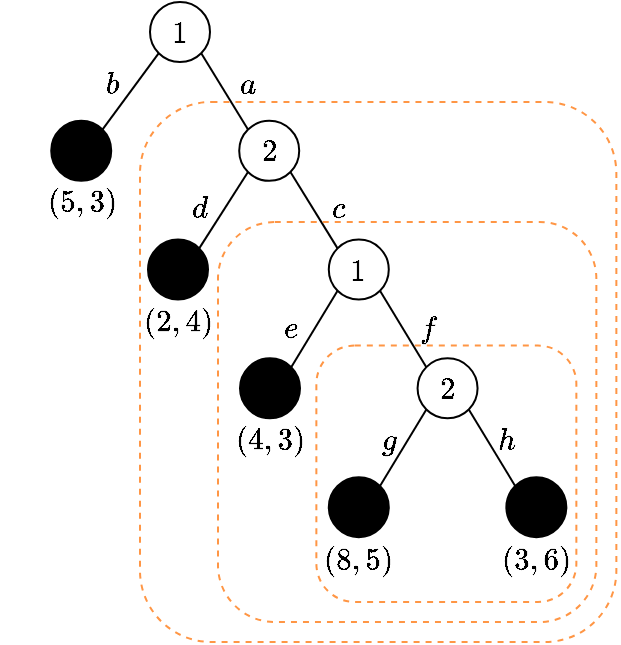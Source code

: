 <mxfile version="17.4.2" type="device"><diagram id="wQHdMLyRQ1geU2THR_3M" name="第 1 页"><mxGraphModel dx="506" dy="336" grid="1" gridSize="10" guides="1" tooltips="1" connect="1" arrows="1" fold="1" page="1" pageScale="1" pageWidth="827" pageHeight="1169" math="1" shadow="0"><root><mxCell id="0"/><mxCell id="1" parent="0"/><mxCell id="0eP3NdNEUaRa4jnIx_7c-20" value="\(1\)" style="ellipse;whiteSpace=wrap;html=1;aspect=fixed;fontFamily=宋体;fontSize=15;" vertex="1" parent="1"><mxGeometry x="254.393" y="188.787" width="30" height="30" as="geometry"/></mxCell><mxCell id="0eP3NdNEUaRa4jnIx_7c-21" value="" style="endArrow=none;html=1;rounded=0;fontSize=15;entryX=0;entryY=1;entryDx=0;entryDy=0;exitX=1;exitY=0;exitDx=0;exitDy=0;fontFamily=宋体;" edge="1" target="0eP3NdNEUaRa4jnIx_7c-20" parent="1" source="0eP3NdNEUaRa4jnIx_7c-25"><mxGeometry width="50" height="50" relative="1" as="geometry"><mxPoint x="225.0" y="263.18" as="sourcePoint"/><mxPoint x="239.393" y="208.787" as="targetPoint"/></mxGeometry></mxCell><mxCell id="0eP3NdNEUaRa4jnIx_7c-22" value="\(e\)" style="text;html=1;align=center;verticalAlign=middle;resizable=0;points=[];autosize=1;strokeColor=none;fillColor=none;fontSize=15;fontFamily=宋体;" vertex="1" parent="1"><mxGeometry x="210.003" y="221.787" width="50" height="20" as="geometry"/></mxCell><mxCell id="0eP3NdNEUaRa4jnIx_7c-23" value="" style="endArrow=none;html=1;rounded=0;fontSize=15;entryX=1;entryY=1;entryDx=0;entryDy=0;exitX=0;exitY=0;exitDx=0;exitDy=0;fontFamily=宋体;" edge="1" target="0eP3NdNEUaRa4jnIx_7c-20" parent="1" source="0eP3NdNEUaRa4jnIx_7c-27"><mxGeometry width="50" height="50" relative="1" as="geometry"><mxPoint x="313.787" y="263.18" as="sourcePoint"/><mxPoint x="273.787" y="224.393" as="targetPoint"/></mxGeometry></mxCell><mxCell id="0eP3NdNEUaRa4jnIx_7c-24" value="\(f\)" style="text;html=1;align=center;verticalAlign=middle;resizable=0;points=[];autosize=1;strokeColor=none;fillColor=none;fontSize=15;fontFamily=宋体;" vertex="1" parent="1"><mxGeometry x="278.783" y="221.787" width="50" height="20" as="geometry"/></mxCell><mxCell id="0eP3NdNEUaRa4jnIx_7c-25" value="" style="ellipse;whiteSpace=wrap;html=1;aspect=fixed;fontFamily=宋体;fontSize=15;fillColor=#000000;" vertex="1" parent="1"><mxGeometry x="210.0" y="248.18" width="30" height="30" as="geometry"/></mxCell><mxCell id="0eP3NdNEUaRa4jnIx_7c-26" value="\((4,3)\)" style="text;html=1;align=center;verticalAlign=middle;resizable=0;points=[];autosize=1;strokeColor=none;fillColor=none;fontSize=15;fontFamily=宋体;" vertex="1" parent="1"><mxGeometry x="185.0" y="278.18" width="80" height="20" as="geometry"/></mxCell><mxCell id="0eP3NdNEUaRa4jnIx_7c-27" value="\(2\)" style="ellipse;whiteSpace=wrap;html=1;aspect=fixed;fontFamily=宋体;fontSize=15;" vertex="1" parent="1"><mxGeometry x="298.787" y="248.18" width="30" height="30" as="geometry"/></mxCell><mxCell id="0eP3NdNEUaRa4jnIx_7c-28" value="" style="endArrow=none;html=1;rounded=0;fontSize=15;entryX=0;entryY=1;entryDx=0;entryDy=0;exitX=1;exitY=0;exitDx=0;exitDy=0;fontFamily=宋体;" edge="1" target="0eP3NdNEUaRa4jnIx_7c-27" parent="1" source="0eP3NdNEUaRa4jnIx_7c-32"><mxGeometry width="50" height="50" relative="1" as="geometry"><mxPoint x="269.393" y="322.574" as="sourcePoint"/><mxPoint x="283.787" y="268.18" as="targetPoint"/></mxGeometry></mxCell><mxCell id="0eP3NdNEUaRa4jnIx_7c-29" value="\(g\)" style="text;html=1;align=center;verticalAlign=middle;resizable=0;points=[];autosize=1;strokeColor=none;fillColor=none;fontSize=15;fontFamily=宋体;" vertex="1" parent="1"><mxGeometry x="259.397" y="278.18" width="50" height="20" as="geometry"/></mxCell><mxCell id="0eP3NdNEUaRa4jnIx_7c-30" value="" style="endArrow=none;html=1;rounded=0;fontSize=15;entryX=1;entryY=1;entryDx=0;entryDy=0;exitX=0;exitY=0;exitDx=0;exitDy=0;fontFamily=宋体;" edge="1" target="0eP3NdNEUaRa4jnIx_7c-27" parent="1" source="0eP3NdNEUaRa4jnIx_7c-34"><mxGeometry width="50" height="50" relative="1" as="geometry"><mxPoint x="358.18" y="322.574" as="sourcePoint"/><mxPoint x="318.18" y="283.787" as="targetPoint"/></mxGeometry></mxCell><mxCell id="0eP3NdNEUaRa4jnIx_7c-31" value="\(h\)" style="text;html=1;align=center;verticalAlign=middle;resizable=0;points=[];autosize=1;strokeColor=none;fillColor=none;fontSize=15;fontFamily=宋体;" vertex="1" parent="1"><mxGeometry x="318.177" y="278.18" width="50" height="20" as="geometry"/></mxCell><mxCell id="0eP3NdNEUaRa4jnIx_7c-32" value="" style="ellipse;whiteSpace=wrap;html=1;aspect=fixed;fontFamily=宋体;fontSize=15;fillColor=#000000;" vertex="1" parent="1"><mxGeometry x="254.393" y="307.574" width="30" height="30" as="geometry"/></mxCell><mxCell id="0eP3NdNEUaRa4jnIx_7c-33" value="\((8,5)\)" style="text;html=1;align=center;verticalAlign=middle;resizable=0;points=[];autosize=1;strokeColor=none;fillColor=none;fontSize=15;fontFamily=宋体;" vertex="1" parent="1"><mxGeometry x="229.393" y="337.574" width="80" height="20" as="geometry"/></mxCell><mxCell id="0eP3NdNEUaRa4jnIx_7c-34" value="" style="ellipse;whiteSpace=wrap;html=1;aspect=fixed;fontFamily=宋体;fontSize=15;fillColor=#000000;" vertex="1" parent="1"><mxGeometry x="343.18" y="307.574" width="30" height="30" as="geometry"/></mxCell><mxCell id="0eP3NdNEUaRa4jnIx_7c-35" value="\((3,6)\)" style="text;html=1;align=center;verticalAlign=middle;resizable=0;points=[];autosize=1;strokeColor=none;fillColor=none;fontSize=15;fontFamily=宋体;" vertex="1" parent="1"><mxGeometry x="318.18" y="337.574" width="80" height="20" as="geometry"/></mxCell><mxCell id="0eP3NdNEUaRa4jnIx_7c-36" value="" style="rounded=1;whiteSpace=wrap;html=1;dashed=1;fillColor=none;strokeColor=#FF9645;" vertex="1" parent="1"><mxGeometry x="248.18" y="241.79" width="130" height="128.21" as="geometry"/></mxCell><mxCell id="0eP3NdNEUaRa4jnIx_7c-8" value="\(2\)" style="ellipse;whiteSpace=wrap;html=1;aspect=fixed;fontFamily=宋体;fontSize=15;" vertex="1" parent="1"><mxGeometry x="209.607" y="129.393" width="30" height="30" as="geometry"/></mxCell><mxCell id="0eP3NdNEUaRa4jnIx_7c-9" value="" style="endArrow=none;html=1;rounded=0;fontSize=15;entryX=0;entryY=1;entryDx=0;entryDy=0;exitX=1;exitY=0;exitDx=0;exitDy=0;fontFamily=宋体;" edge="1" target="0eP3NdNEUaRa4jnIx_7c-8" parent="1" source="0eP3NdNEUaRa4jnIx_7c-13"><mxGeometry width="50" height="50" relative="1" as="geometry"><mxPoint x="180.213" y="203.787" as="sourcePoint"/><mxPoint x="194.607" y="149.393" as="targetPoint"/></mxGeometry></mxCell><mxCell id="0eP3NdNEUaRa4jnIx_7c-10" value="\(d\)" style="text;html=1;align=center;verticalAlign=middle;resizable=0;points=[];autosize=1;strokeColor=none;fillColor=none;fontSize=15;fontFamily=宋体;" vertex="1" parent="1"><mxGeometry x="165.217" y="162.393" width="50" height="20" as="geometry"/></mxCell><mxCell id="0eP3NdNEUaRa4jnIx_7c-11" value="" style="endArrow=none;html=1;rounded=0;fontSize=15;entryX=1;entryY=1;entryDx=0;entryDy=0;exitX=0;exitY=0;exitDx=0;exitDy=0;fontFamily=宋体;" edge="1" target="0eP3NdNEUaRa4jnIx_7c-8" parent="1" source="0eP3NdNEUaRa4jnIx_7c-20"><mxGeometry width="50" height="50" relative="1" as="geometry"><mxPoint x="269.0" y="203.787" as="sourcePoint"/><mxPoint x="229.0" y="165.0" as="targetPoint"/></mxGeometry></mxCell><mxCell id="0eP3NdNEUaRa4jnIx_7c-12" value="\(c\)" style="text;html=1;align=center;verticalAlign=middle;resizable=0;points=[];autosize=1;strokeColor=none;fillColor=none;fontSize=15;fontFamily=宋体;" vertex="1" parent="1"><mxGeometry x="233.997" y="162.393" width="50" height="20" as="geometry"/></mxCell><mxCell id="0eP3NdNEUaRa4jnIx_7c-13" value="" style="ellipse;whiteSpace=wrap;html=1;aspect=fixed;fontFamily=宋体;fontSize=15;fillColor=#000000;" vertex="1" parent="1"><mxGeometry x="164.0" y="188.787" width="30" height="30" as="geometry"/></mxCell><mxCell id="0eP3NdNEUaRa4jnIx_7c-14" value="\((2,4)\)" style="text;html=1;align=center;verticalAlign=middle;resizable=0;points=[];autosize=1;strokeColor=none;fillColor=none;fontSize=15;fontFamily=宋体;" vertex="1" parent="1"><mxGeometry x="139.0" y="218.787" width="80" height="20" as="geometry"/></mxCell><mxCell id="0eP3NdNEUaRa4jnIx_7c-51" value="" style="rounded=1;whiteSpace=wrap;html=1;dashed=1;fillColor=none;strokeColor=#FF9645;" vertex="1" parent="1"><mxGeometry x="199" y="180" width="189.18" height="200" as="geometry"/></mxCell><mxCell id="0eP3NdNEUaRa4jnIx_7c-1" value="\(1\)" style="ellipse;whiteSpace=wrap;html=1;aspect=fixed;fontFamily=宋体;fontSize=15;" vertex="1" parent="1"><mxGeometry x="165" y="70" width="30" height="30" as="geometry"/></mxCell><mxCell id="0eP3NdNEUaRa4jnIx_7c-2" value="" style="endArrow=none;html=1;rounded=0;fontSize=15;entryX=0;entryY=1;entryDx=0;entryDy=0;exitX=1;exitY=0;exitDx=0;exitDy=0;fontFamily=宋体;" edge="1" target="0eP3NdNEUaRa4jnIx_7c-1" parent="1" source="0eP3NdNEUaRa4jnIx_7c-6"><mxGeometry width="50" height="50" relative="1" as="geometry"><mxPoint x="135.607" y="144.393" as="sourcePoint"/><mxPoint x="150" y="90" as="targetPoint"/></mxGeometry></mxCell><mxCell id="0eP3NdNEUaRa4jnIx_7c-3" value="\(b\)" style="text;html=1;align=center;verticalAlign=middle;resizable=0;points=[];autosize=1;strokeColor=none;fillColor=none;fontSize=15;fontFamily=宋体;" vertex="1" parent="1"><mxGeometry x="120.61" y="100" width="50" height="20" as="geometry"/></mxCell><mxCell id="0eP3NdNEUaRa4jnIx_7c-4" value="" style="endArrow=none;html=1;rounded=0;fontSize=15;entryX=1;entryY=1;entryDx=0;entryDy=0;exitX=0;exitY=0;exitDx=0;exitDy=0;fontFamily=宋体;" edge="1" target="0eP3NdNEUaRa4jnIx_7c-1" parent="1" source="0eP3NdNEUaRa4jnIx_7c-8"><mxGeometry width="50" height="50" relative="1" as="geometry"><mxPoint x="224.393" y="144.393" as="sourcePoint"/><mxPoint x="184.393" y="105.607" as="targetPoint"/></mxGeometry></mxCell><mxCell id="0eP3NdNEUaRa4jnIx_7c-5" value="\(a\)" style="text;html=1;align=center;verticalAlign=middle;resizable=0;points=[];autosize=1;strokeColor=none;fillColor=none;fontSize=15;fontFamily=宋体;" vertex="1" parent="1"><mxGeometry x="189.39" y="100" width="50" height="20" as="geometry"/></mxCell><mxCell id="0eP3NdNEUaRa4jnIx_7c-6" value="" style="ellipse;whiteSpace=wrap;html=1;aspect=fixed;fontFamily=宋体;fontSize=15;fillColor=#000000;" vertex="1" parent="1"><mxGeometry x="115.613" y="129.393" width="30" height="30" as="geometry"/></mxCell><mxCell id="0eP3NdNEUaRa4jnIx_7c-7" value="\((5,3)\)" style="text;html=1;align=center;verticalAlign=middle;resizable=0;points=[];autosize=1;strokeColor=none;fillColor=none;fontSize=15;fontFamily=宋体;" vertex="1" parent="1"><mxGeometry x="90.613" y="159.393" width="80" height="20" as="geometry"/></mxCell><mxCell id="0eP3NdNEUaRa4jnIx_7c-53" value="" style="rounded=1;whiteSpace=wrap;html=1;dashed=1;fillColor=none;strokeColor=#FF9645;" vertex="1" parent="1"><mxGeometry x="160" y="120" width="238.18" height="270" as="geometry"/></mxCell></root></mxGraphModel></diagram></mxfile>